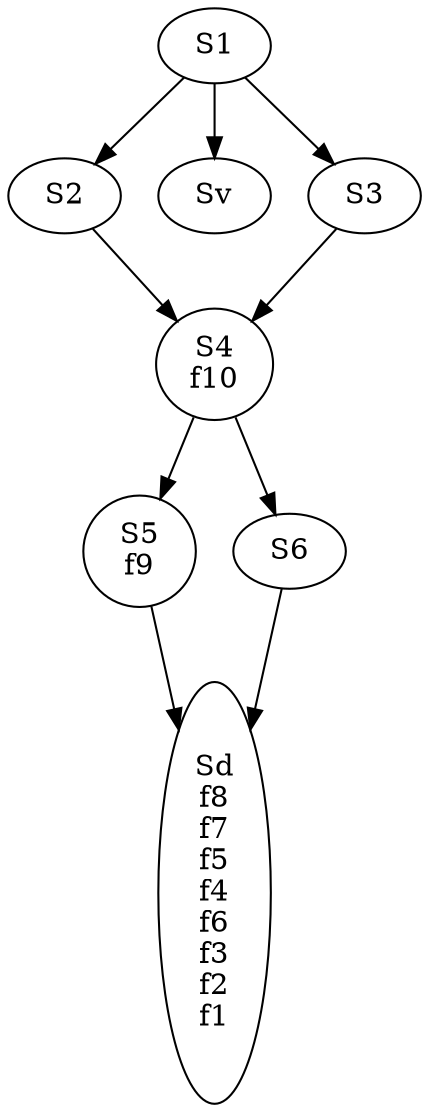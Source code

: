 digraph Fourmiliere {
  S5 [label="S5\nf9"];
  S5 -> Sd;
  S4 [label="S4\nf10"];
  S4 -> S5;
  S4 -> S6;
  S2 [label="S2"];
  S2 -> S4;
  S1 [label="S1"];
  S1 -> Sv;
  S1 -> S2;
  S1 -> S3;
  S3 [label="S3"];
  S3 -> S4;
  Sd [label="Sd\nf8\nf7\nf5\nf4\nf6\nf3\nf2\nf1"];
  S6 [label="S6"];
  S6 -> Sd;
  Sv [label="Sv"];
}
